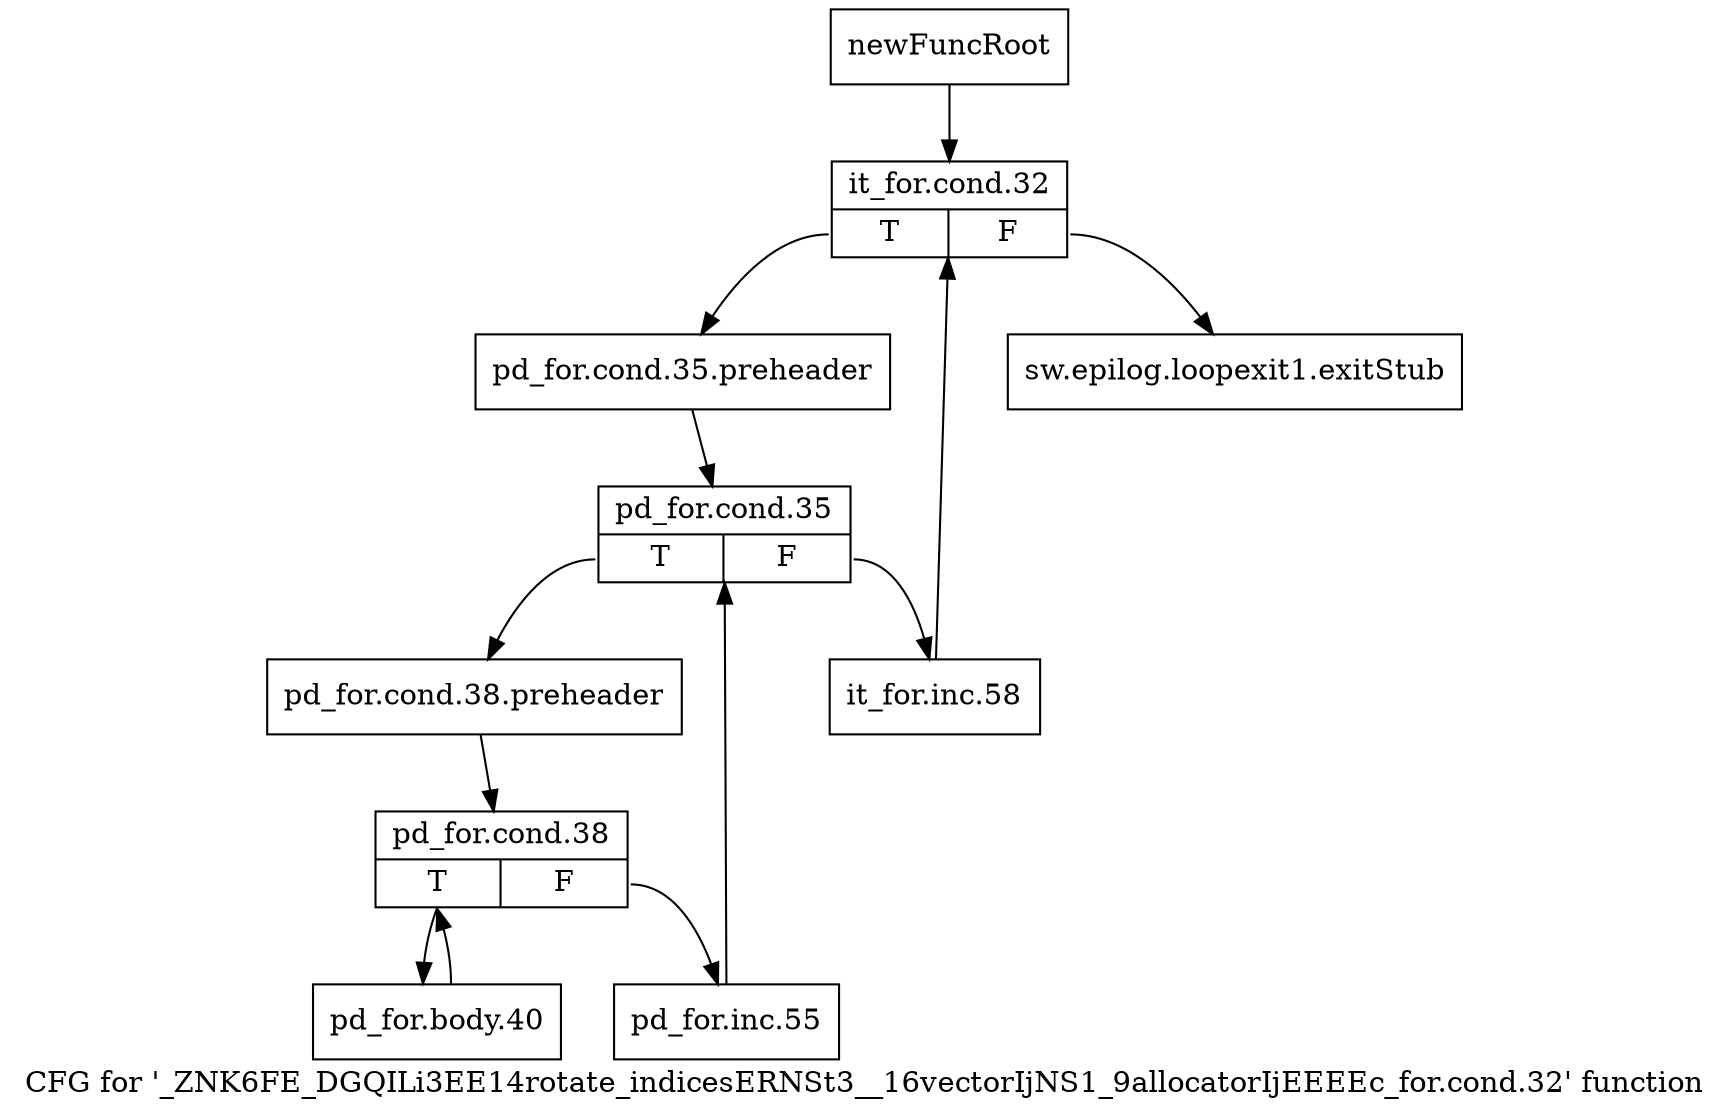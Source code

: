 digraph "CFG for '_ZNK6FE_DGQILi3EE14rotate_indicesERNSt3__16vectorIjNS1_9allocatorIjEEEEc_for.cond.32' function" {
	label="CFG for '_ZNK6FE_DGQILi3EE14rotate_indicesERNSt3__16vectorIjNS1_9allocatorIjEEEEc_for.cond.32' function";

	Node0x90ba080 [shape=record,label="{newFuncRoot}"];
	Node0x90ba080 -> Node0x90ba120;
	Node0x90ba0d0 [shape=record,label="{sw.epilog.loopexit1.exitStub}"];
	Node0x90ba120 [shape=record,label="{it_for.cond.32|{<s0>T|<s1>F}}"];
	Node0x90ba120:s0 -> Node0x90ba170;
	Node0x90ba120:s1 -> Node0x90ba0d0;
	Node0x90ba170 [shape=record,label="{pd_for.cond.35.preheader}"];
	Node0x90ba170 -> Node0x90ba1c0;
	Node0x90ba1c0 [shape=record,label="{pd_for.cond.35|{<s0>T|<s1>F}}"];
	Node0x90ba1c0:s0 -> Node0x90ba260;
	Node0x90ba1c0:s1 -> Node0x90ba210;
	Node0x90ba210 [shape=record,label="{it_for.inc.58}"];
	Node0x90ba210 -> Node0x90ba120;
	Node0x90ba260 [shape=record,label="{pd_for.cond.38.preheader}"];
	Node0x90ba260 -> Node0x90ba2b0;
	Node0x90ba2b0 [shape=record,label="{pd_for.cond.38|{<s0>T|<s1>F}}"];
	Node0x90ba2b0:s0 -> Node0x90ba350;
	Node0x90ba2b0:s1 -> Node0x90ba300;
	Node0x90ba300 [shape=record,label="{pd_for.inc.55}"];
	Node0x90ba300 -> Node0x90ba1c0;
	Node0x90ba350 [shape=record,label="{pd_for.body.40}"];
	Node0x90ba350 -> Node0x90ba2b0;
}
